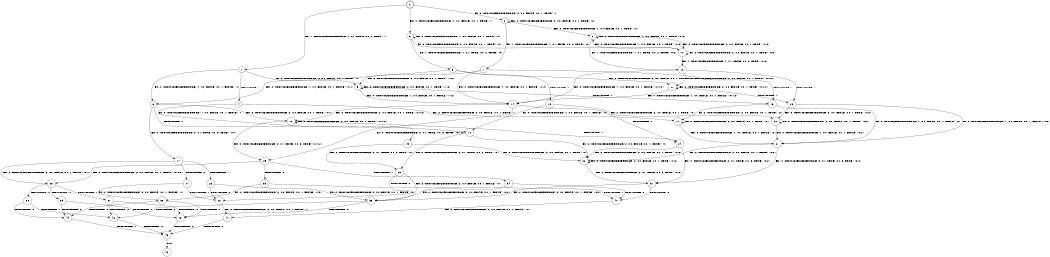 digraph BCG {
size = "7, 10.5";
center = TRUE;
node [shape = circle];
0 [peripheries = 2];
0 -> 1 [label = "EX !1 !ATOMIC_EXCH_BRANCH (1, +1, TRUE, +0, 2, TRUE) !::"];
0 -> 2 [label = "EX !2 !ATOMIC_EXCH_BRANCH (2, +0, FALSE, +0, 1, TRUE) !::"];
0 -> 3 [label = "EX !0 !ATOMIC_EXCH_BRANCH (1, +0, FALSE, +0, 1, TRUE) !::"];
1 -> 4 [label = "TERMINATE !1"];
1 -> 5 [label = "EX !2 !ATOMIC_EXCH_BRANCH (2, +0, FALSE, +0, 1, TRUE) !:1:"];
1 -> 6 [label = "EX !0 !ATOMIC_EXCH_BRANCH (1, +0, FALSE, +0, 1, FALSE) !:1:"];
2 -> 7 [label = "EX !1 !ATOMIC_EXCH_BRANCH (1, +1, TRUE, +0, 2, TRUE) !:2:"];
2 -> 8 [label = "EX !0 !ATOMIC_EXCH_BRANCH (1, +0, FALSE, +0, 1, TRUE) !:2:"];
2 -> 2 [label = "EX !2 !ATOMIC_EXCH_BRANCH (2, +0, FALSE, +0, 1, TRUE) !:2:"];
3 -> 9 [label = "EX !1 !ATOMIC_EXCH_BRANCH (1, +1, TRUE, +0, 2, TRUE) !:0:"];
3 -> 10 [label = "EX !2 !ATOMIC_EXCH_BRANCH (2, +0, FALSE, +0, 1, TRUE) !:0:"];
3 -> 3 [label = "EX !0 !ATOMIC_EXCH_BRANCH (1, +0, FALSE, +0, 1, TRUE) !:0:"];
4 -> 11 [label = "EX !2 !ATOMIC_EXCH_BRANCH (2, +0, FALSE, +0, 1, TRUE) !::"];
4 -> 12 [label = "EX !0 !ATOMIC_EXCH_BRANCH (1, +0, FALSE, +0, 1, FALSE) !::"];
5 -> 13 [label = "TERMINATE !1"];
5 -> 14 [label = "EX !0 !ATOMIC_EXCH_BRANCH (1, +0, FALSE, +0, 1, FALSE) !:1:2:"];
5 -> 5 [label = "EX !2 !ATOMIC_EXCH_BRANCH (2, +0, FALSE, +0, 1, TRUE) !:1:2:"];
6 -> 15 [label = "TERMINATE !1"];
6 -> 16 [label = "EX !2 !ATOMIC_EXCH_BRANCH (2, +0, FALSE, +0, 1, TRUE) !:0:1:"];
6 -> 17 [label = "EX !0 !ATOMIC_EXCH_BRANCH (2, +1, TRUE, +0, 3, TRUE) !:0:1:"];
7 -> 13 [label = "TERMINATE !1"];
7 -> 14 [label = "EX !0 !ATOMIC_EXCH_BRANCH (1, +0, FALSE, +0, 1, FALSE) !:1:2:"];
7 -> 5 [label = "EX !2 !ATOMIC_EXCH_BRANCH (2, +0, FALSE, +0, 1, TRUE) !:1:2:"];
8 -> 18 [label = "EX !1 !ATOMIC_EXCH_BRANCH (1, +1, TRUE, +0, 2, TRUE) !:0:2:"];
8 -> 10 [label = "EX !2 !ATOMIC_EXCH_BRANCH (2, +0, FALSE, +0, 1, TRUE) !:0:2:"];
8 -> 8 [label = "EX !0 !ATOMIC_EXCH_BRANCH (1, +0, FALSE, +0, 1, TRUE) !:0:2:"];
9 -> 19 [label = "TERMINATE !1"];
9 -> 20 [label = "EX !2 !ATOMIC_EXCH_BRANCH (2, +0, FALSE, +0, 1, TRUE) !:0:1:"];
9 -> 6 [label = "EX !0 !ATOMIC_EXCH_BRANCH (1, +0, FALSE, +0, 1, FALSE) !:0:1:"];
10 -> 18 [label = "EX !1 !ATOMIC_EXCH_BRANCH (1, +1, TRUE, +0, 2, TRUE) !:0:2:"];
10 -> 10 [label = "EX !2 !ATOMIC_EXCH_BRANCH (2, +0, FALSE, +0, 1, TRUE) !:0:2:"];
10 -> 8 [label = "EX !0 !ATOMIC_EXCH_BRANCH (1, +0, FALSE, +0, 1, TRUE) !:0:2:"];
11 -> 21 [label = "EX !0 !ATOMIC_EXCH_BRANCH (1, +0, FALSE, +0, 1, FALSE) !:2:"];
11 -> 11 [label = "EX !2 !ATOMIC_EXCH_BRANCH (2, +0, FALSE, +0, 1, TRUE) !:2:"];
12 -> 22 [label = "EX !2 !ATOMIC_EXCH_BRANCH (2, +0, FALSE, +0, 1, TRUE) !:0:"];
12 -> 23 [label = "EX !0 !ATOMIC_EXCH_BRANCH (2, +1, TRUE, +0, 3, TRUE) !:0:"];
13 -> 11 [label = "EX !2 !ATOMIC_EXCH_BRANCH (2, +0, FALSE, +0, 1, TRUE) !:2:"];
13 -> 21 [label = "EX !0 !ATOMIC_EXCH_BRANCH (1, +0, FALSE, +0, 1, FALSE) !:2:"];
14 -> 24 [label = "TERMINATE !1"];
14 -> 16 [label = "EX !2 !ATOMIC_EXCH_BRANCH (2, +0, FALSE, +0, 1, TRUE) !:0:1:2:"];
14 -> 25 [label = "EX !0 !ATOMIC_EXCH_BRANCH (2, +1, TRUE, +0, 3, TRUE) !:0:1:2:"];
15 -> 23 [label = "EX !0 !ATOMIC_EXCH_BRANCH (2, +1, TRUE, +0, 3, TRUE) !:0:"];
15 -> 22 [label = "EX !2 !ATOMIC_EXCH_BRANCH (2, +0, FALSE, +0, 1, TRUE) !:0:"];
16 -> 24 [label = "TERMINATE !1"];
16 -> 16 [label = "EX !2 !ATOMIC_EXCH_BRANCH (2, +0, FALSE, +0, 1, TRUE) !:0:1:2:"];
16 -> 25 [label = "EX !0 !ATOMIC_EXCH_BRANCH (2, +1, TRUE, +0, 3, TRUE) !:0:1:2:"];
17 -> 26 [label = "TERMINATE !1"];
17 -> 27 [label = "TERMINATE !0"];
17 -> 28 [label = "EX !2 !ATOMIC_EXCH_BRANCH (2, +0, FALSE, +0, 1, FALSE) !:0:1:"];
18 -> 29 [label = "TERMINATE !1"];
18 -> 20 [label = "EX !2 !ATOMIC_EXCH_BRANCH (2, +0, FALSE, +0, 1, TRUE) !:0:1:2:"];
18 -> 14 [label = "EX !0 !ATOMIC_EXCH_BRANCH (1, +0, FALSE, +0, 1, FALSE) !:0:1:2:"];
19 -> 12 [label = "EX !0 !ATOMIC_EXCH_BRANCH (1, +0, FALSE, +0, 1, FALSE) !:0:"];
19 -> 30 [label = "EX !2 !ATOMIC_EXCH_BRANCH (2, +0, FALSE, +0, 1, TRUE) !:0:"];
20 -> 29 [label = "TERMINATE !1"];
20 -> 20 [label = "EX !2 !ATOMIC_EXCH_BRANCH (2, +0, FALSE, +0, 1, TRUE) !:0:1:2:"];
20 -> 14 [label = "EX !0 !ATOMIC_EXCH_BRANCH (1, +0, FALSE, +0, 1, FALSE) !:0:1:2:"];
21 -> 22 [label = "EX !2 !ATOMIC_EXCH_BRANCH (2, +0, FALSE, +0, 1, TRUE) !:0:2:"];
21 -> 31 [label = "EX !0 !ATOMIC_EXCH_BRANCH (2, +1, TRUE, +0, 3, TRUE) !:0:2:"];
22 -> 22 [label = "EX !2 !ATOMIC_EXCH_BRANCH (2, +0, FALSE, +0, 1, TRUE) !:0:2:"];
22 -> 31 [label = "EX !0 !ATOMIC_EXCH_BRANCH (2, +1, TRUE, +0, 3, TRUE) !:0:2:"];
23 -> 32 [label = "TERMINATE !0"];
23 -> 33 [label = "EX !2 !ATOMIC_EXCH_BRANCH (2, +0, FALSE, +0, 1, FALSE) !:0:"];
24 -> 22 [label = "EX !2 !ATOMIC_EXCH_BRANCH (2, +0, FALSE, +0, 1, TRUE) !:0:2:"];
24 -> 31 [label = "EX !0 !ATOMIC_EXCH_BRANCH (2, +1, TRUE, +0, 3, TRUE) !:0:2:"];
25 -> 34 [label = "TERMINATE !1"];
25 -> 35 [label = "TERMINATE !0"];
25 -> 28 [label = "EX !2 !ATOMIC_EXCH_BRANCH (2, +0, FALSE, +0, 1, FALSE) !:0:1:2:"];
26 -> 32 [label = "TERMINATE !0"];
26 -> 33 [label = "EX !2 !ATOMIC_EXCH_BRANCH (2, +0, FALSE, +0, 1, FALSE) !:0:"];
27 -> 32 [label = "TERMINATE !1"];
27 -> 36 [label = "EX !2 !ATOMIC_EXCH_BRANCH (2, +0, FALSE, +0, 1, FALSE) !:1:"];
28 -> 37 [label = "TERMINATE !1"];
28 -> 38 [label = "TERMINATE !2"];
28 -> 39 [label = "TERMINATE !0"];
29 -> 30 [label = "EX !2 !ATOMIC_EXCH_BRANCH (2, +0, FALSE, +0, 1, TRUE) !:0:2:"];
29 -> 21 [label = "EX !0 !ATOMIC_EXCH_BRANCH (1, +0, FALSE, +0, 1, FALSE) !:0:2:"];
30 -> 30 [label = "EX !2 !ATOMIC_EXCH_BRANCH (2, +0, FALSE, +0, 1, TRUE) !:0:2:"];
30 -> 21 [label = "EX !0 !ATOMIC_EXCH_BRANCH (1, +0, FALSE, +0, 1, FALSE) !:0:2:"];
31 -> 40 [label = "TERMINATE !0"];
31 -> 33 [label = "EX !2 !ATOMIC_EXCH_BRANCH (2, +0, FALSE, +0, 1, FALSE) !:0:2:"];
32 -> 41 [label = "EX !2 !ATOMIC_EXCH_BRANCH (2, +0, FALSE, +0, 1, FALSE) !::"];
33 -> 42 [label = "TERMINATE !2"];
33 -> 43 [label = "TERMINATE !0"];
34 -> 33 [label = "EX !2 !ATOMIC_EXCH_BRANCH (2, +0, FALSE, +0, 1, FALSE) !:0:2:"];
34 -> 40 [label = "TERMINATE !0"];
35 -> 36 [label = "EX !2 !ATOMIC_EXCH_BRANCH (2, +0, FALSE, +0, 1, FALSE) !:1:2:"];
35 -> 40 [label = "TERMINATE !1"];
36 -> 43 [label = "TERMINATE !1"];
36 -> 44 [label = "TERMINATE !2"];
37 -> 42 [label = "TERMINATE !2"];
37 -> 43 [label = "TERMINATE !0"];
38 -> 42 [label = "TERMINATE !1"];
38 -> 44 [label = "TERMINATE !0"];
39 -> 43 [label = "TERMINATE !1"];
39 -> 44 [label = "TERMINATE !2"];
40 -> 41 [label = "EX !2 !ATOMIC_EXCH_BRANCH (2, +0, FALSE, +0, 1, FALSE) !:2:"];
41 -> 45 [label = "TERMINATE !2"];
42 -> 45 [label = "TERMINATE !0"];
43 -> 45 [label = "TERMINATE !2"];
44 -> 45 [label = "TERMINATE !1"];
45 -> 46 [label = "exit"];
}
